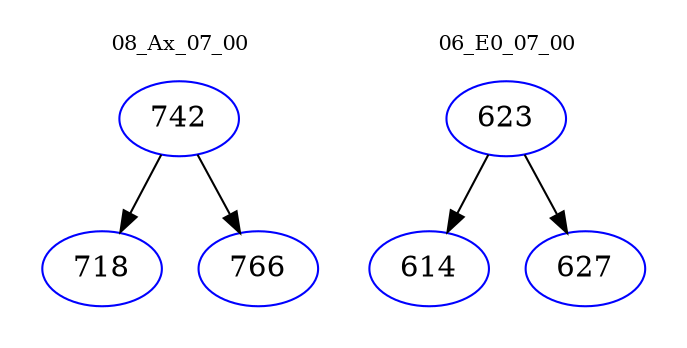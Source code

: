 digraph{
subgraph cluster_0 {
color = white
label = "08_Ax_07_00";
fontsize=10;
T0_742 [label="742", color="blue"]
T0_742 -> T0_718 [color="black"]
T0_718 [label="718", color="blue"]
T0_742 -> T0_766 [color="black"]
T0_766 [label="766", color="blue"]
}
subgraph cluster_1 {
color = white
label = "06_E0_07_00";
fontsize=10;
T1_623 [label="623", color="blue"]
T1_623 -> T1_614 [color="black"]
T1_614 [label="614", color="blue"]
T1_623 -> T1_627 [color="black"]
T1_627 [label="627", color="blue"]
}
}
